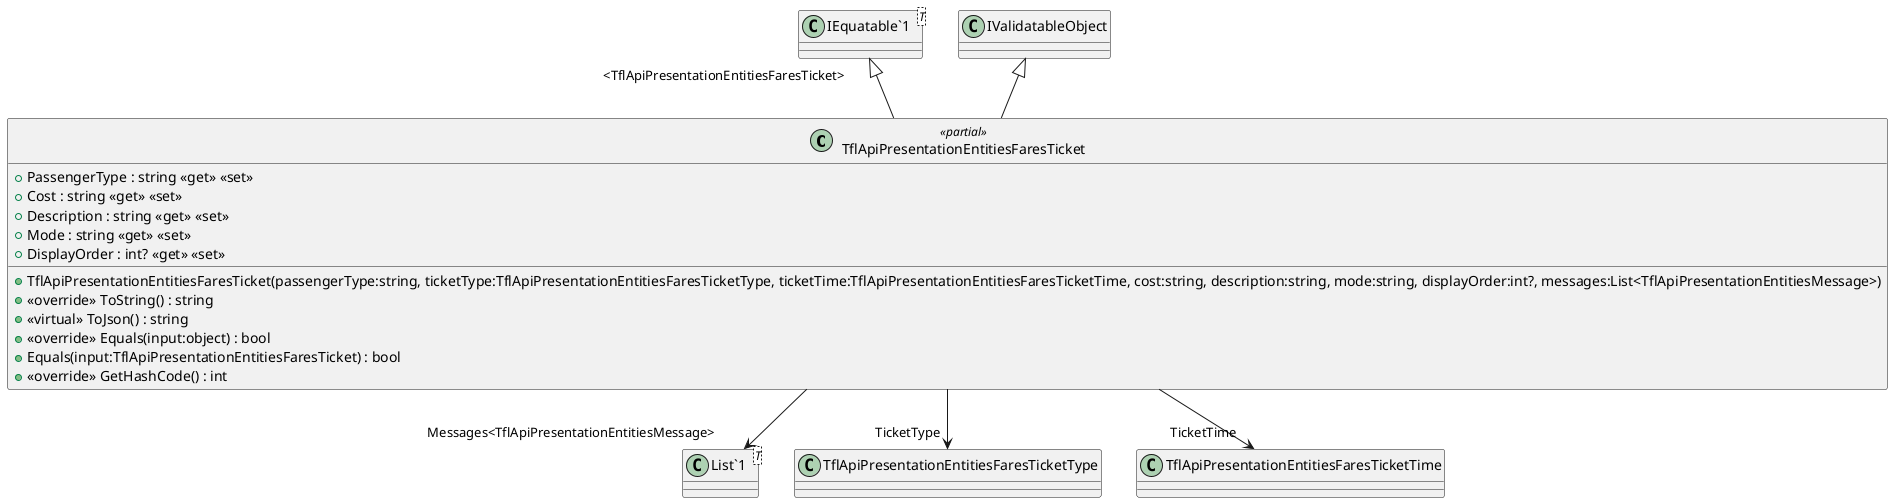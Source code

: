 @startuml
class TflApiPresentationEntitiesFaresTicket <<partial>> {
    + TflApiPresentationEntitiesFaresTicket(passengerType:string, ticketType:TflApiPresentationEntitiesFaresTicketType, ticketTime:TflApiPresentationEntitiesFaresTicketTime, cost:string, description:string, mode:string, displayOrder:int?, messages:List<TflApiPresentationEntitiesMessage>)
    + PassengerType : string <<get>> <<set>>
    + Cost : string <<get>> <<set>>
    + Description : string <<get>> <<set>>
    + Mode : string <<get>> <<set>>
    + DisplayOrder : int? <<get>> <<set>>
    + <<override>> ToString() : string
    + <<virtual>> ToJson() : string
    + <<override>> Equals(input:object) : bool
    + Equals(input:TflApiPresentationEntitiesFaresTicket) : bool
    + <<override>> GetHashCode() : int
}
class "IEquatable`1"<T> {
}
class "List`1"<T> {
}
"IEquatable`1" "<TflApiPresentationEntitiesFaresTicket>" <|-- TflApiPresentationEntitiesFaresTicket
IValidatableObject <|-- TflApiPresentationEntitiesFaresTicket
TflApiPresentationEntitiesFaresTicket --> "TicketType" TflApiPresentationEntitiesFaresTicketType
TflApiPresentationEntitiesFaresTicket --> "TicketTime" TflApiPresentationEntitiesFaresTicketTime
TflApiPresentationEntitiesFaresTicket --> "Messages<TflApiPresentationEntitiesMessage>" "List`1"
@enduml

